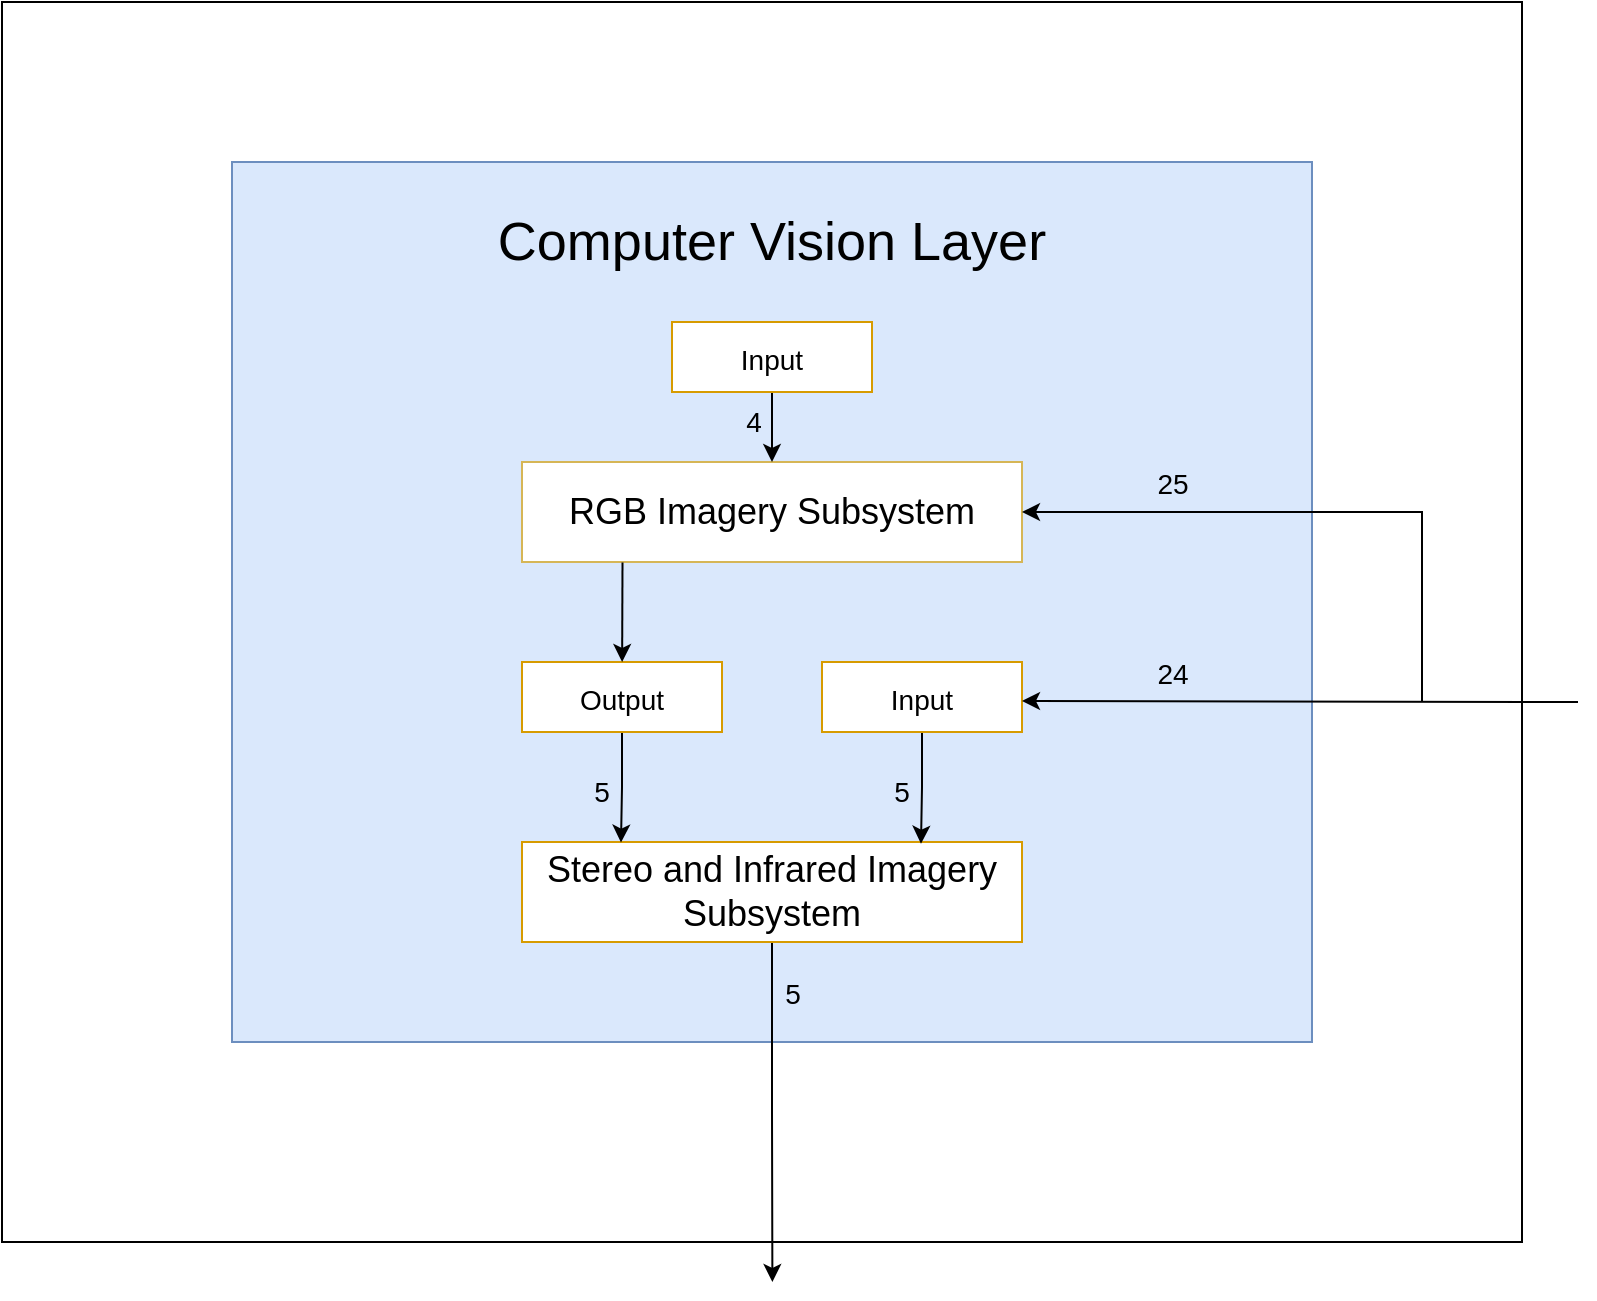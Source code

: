 <mxfile version="15.8.7" type="github">
  <diagram id="ZNL0iLQjPphfyEGivicY" name="Page-1">
    <mxGraphModel dx="318" dy="391" grid="1" gridSize="10" guides="1" tooltips="1" connect="1" arrows="1" fold="1" page="1" pageScale="1" pageWidth="850" pageHeight="1100" math="0" shadow="0">
      <root>
        <mxCell id="0" />
        <mxCell id="1" parent="0" />
        <mxCell id="gwSPVN6uV4DDkJalXsT2-30" value="" style="rounded=0;whiteSpace=wrap;html=1;fontSize=14;" parent="1" vertex="1">
          <mxGeometry x="40" y="110" width="760" height="620" as="geometry" />
        </mxCell>
        <mxCell id="gwSPVN6uV4DDkJalXsT2-1" value="" style="rounded=0;whiteSpace=wrap;html=1;fillColor=#dae8fc;strokeColor=#6c8ebf;" parent="1" vertex="1">
          <mxGeometry x="155" y="190" width="540" height="440" as="geometry" />
        </mxCell>
        <mxCell id="gwSPVN6uV4DDkJalXsT2-2" value="Computer Vision Layer" style="text;html=1;strokeColor=none;fillColor=none;align=center;verticalAlign=middle;whiteSpace=wrap;rounded=0;fontSize=27;" parent="1" vertex="1">
          <mxGeometry x="275" y="200" width="300" height="60" as="geometry" />
        </mxCell>
        <mxCell id="gwSPVN6uV4DDkJalXsT2-3" value="RGB Imagery Subsystem" style="rounded=0;whiteSpace=wrap;html=1;fontSize=18;fillColor=#FFFFFF;strokeColor=#d6b656;" parent="1" vertex="1">
          <mxGeometry x="300" y="340" width="250" height="50" as="geometry" />
        </mxCell>
        <mxCell id="iLLNbYYgNTQAhazE18T--7" style="edgeStyle=orthogonalEdgeStyle;rounded=0;orthogonalLoop=1;jettySize=auto;html=1;exitX=0.5;exitY=1;exitDx=0;exitDy=0;" edge="1" parent="1" source="gwSPVN6uV4DDkJalXsT2-4">
          <mxGeometry relative="1" as="geometry">
            <mxPoint x="425.2" y="750" as="targetPoint" />
          </mxGeometry>
        </mxCell>
        <mxCell id="gwSPVN6uV4DDkJalXsT2-4" value="Stereo and Infrared Imagery Subsystem" style="rounded=0;whiteSpace=wrap;html=1;fontSize=18;fillColor=#FFFFFF;strokeColor=#d79b00;" parent="1" vertex="1">
          <mxGeometry x="300" y="530" width="250" height="50" as="geometry" />
        </mxCell>
        <mxCell id="gwSPVN6uV4DDkJalXsT2-15" style="edgeStyle=orthogonalEdgeStyle;rounded=0;orthogonalLoop=1;jettySize=auto;html=1;entryX=0.198;entryY=0.006;entryDx=0;entryDy=0;entryPerimeter=0;fontSize=14;" parent="1" source="gwSPVN6uV4DDkJalXsT2-6" target="gwSPVN6uV4DDkJalXsT2-4" edge="1">
          <mxGeometry relative="1" as="geometry" />
        </mxCell>
        <mxCell id="gwSPVN6uV4DDkJalXsT2-6" value="&lt;font style=&quot;font-size: 14px&quot;&gt;Output&lt;/font&gt;" style="rounded=0;whiteSpace=wrap;html=1;fontSize=18;fillColor=#FFFFFF;strokeColor=#d79b00;" parent="1" vertex="1">
          <mxGeometry x="300" y="440" width="100" height="35" as="geometry" />
        </mxCell>
        <mxCell id="gwSPVN6uV4DDkJalXsT2-12" style="edgeStyle=orthogonalEdgeStyle;rounded=0;orthogonalLoop=1;jettySize=auto;html=1;exitX=0.5;exitY=1;exitDx=0;exitDy=0;entryX=0.5;entryY=0;entryDx=0;entryDy=0;fontSize=14;" parent="1" source="gwSPVN6uV4DDkJalXsT2-8" target="gwSPVN6uV4DDkJalXsT2-3" edge="1">
          <mxGeometry relative="1" as="geometry" />
        </mxCell>
        <mxCell id="gwSPVN6uV4DDkJalXsT2-8" value="&lt;span style=&quot;font-size: 14px&quot;&gt;Input&lt;br&gt;&lt;/span&gt;" style="rounded=0;whiteSpace=wrap;html=1;fontSize=18;fillColor=#FFFFFF;strokeColor=#d79b00;" parent="1" vertex="1">
          <mxGeometry x="375" y="270" width="100" height="35" as="geometry" />
        </mxCell>
        <mxCell id="gwSPVN6uV4DDkJalXsT2-23" style="edgeStyle=orthogonalEdgeStyle;rounded=0;orthogonalLoop=1;jettySize=auto;html=1;entryX=0.798;entryY=0.017;entryDx=0;entryDy=0;entryPerimeter=0;fontSize=14;" parent="1" source="gwSPVN6uV4DDkJalXsT2-11" target="gwSPVN6uV4DDkJalXsT2-4" edge="1">
          <mxGeometry relative="1" as="geometry" />
        </mxCell>
        <mxCell id="gwSPVN6uV4DDkJalXsT2-11" value="&lt;span style=&quot;font-size: 14px&quot;&gt;Input&lt;br&gt;&lt;/span&gt;" style="rounded=0;whiteSpace=wrap;html=1;fontSize=18;fillColor=#FFFFFF;strokeColor=#d79b00;" parent="1" vertex="1">
          <mxGeometry x="450" y="440" width="100" height="35" as="geometry" />
        </mxCell>
        <mxCell id="gwSPVN6uV4DDkJalXsT2-13" value="" style="endArrow=classic;html=1;rounded=0;fontSize=14;exitX=0.201;exitY=1.006;exitDx=0;exitDy=0;exitPerimeter=0;" parent="1" source="gwSPVN6uV4DDkJalXsT2-3" target="gwSPVN6uV4DDkJalXsT2-6" edge="1">
          <mxGeometry width="50" height="50" relative="1" as="geometry">
            <mxPoint x="400" y="390" as="sourcePoint" />
            <mxPoint x="450" y="340" as="targetPoint" />
          </mxGeometry>
        </mxCell>
        <mxCell id="gwSPVN6uV4DDkJalXsT2-24" value="5" style="text;html=1;strokeColor=none;fillColor=none;align=center;verticalAlign=middle;whiteSpace=wrap;rounded=0;fontSize=14;" parent="1" vertex="1">
          <mxGeometry x="460" y="490" width="60" height="30" as="geometry" />
        </mxCell>
        <mxCell id="gwSPVN6uV4DDkJalXsT2-26" value="4" style="text;html=1;strokeColor=none;fillColor=none;align=center;verticalAlign=middle;whiteSpace=wrap;rounded=0;fontSize=14;" parent="1" vertex="1">
          <mxGeometry x="386" y="305" width="60" height="30" as="geometry" />
        </mxCell>
        <mxCell id="gwSPVN6uV4DDkJalXsT2-31" value="5" style="text;html=1;strokeColor=none;fillColor=none;align=center;verticalAlign=middle;whiteSpace=wrap;rounded=0;fontSize=14;" parent="1" vertex="1">
          <mxGeometry x="310" y="490" width="60" height="30" as="geometry" />
        </mxCell>
        <mxCell id="iLLNbYYgNTQAhazE18T--1" value="&lt;font style=&quot;font-size: 14px&quot;&gt;24&lt;br&gt;&lt;/font&gt;" style="text;html=1;align=center;verticalAlign=middle;resizable=0;points=[];autosize=1;strokeColor=none;fillColor=none;fontSize=18;" vertex="1" parent="1">
          <mxGeometry x="610" y="430" width="30" height="30" as="geometry" />
        </mxCell>
        <mxCell id="iLLNbYYgNTQAhazE18T--2" value="&lt;font style=&quot;font-size: 14px&quot;&gt;5&lt;br&gt;&lt;/font&gt;" style="text;html=1;align=center;verticalAlign=middle;resizable=0;points=[];autosize=1;strokeColor=none;fillColor=none;fontSize=18;" vertex="1" parent="1">
          <mxGeometry x="425" y="590" width="20" height="30" as="geometry" />
        </mxCell>
        <mxCell id="iLLNbYYgNTQAhazE18T--4" value="" style="endArrow=classic;html=1;rounded=0;entryX=1;entryY=0.5;entryDx=0;entryDy=0;" edge="1" parent="1" target="gwSPVN6uV4DDkJalXsT2-3">
          <mxGeometry width="50" height="50" relative="1" as="geometry">
            <mxPoint x="750" y="460" as="sourcePoint" />
            <mxPoint x="470" y="390" as="targetPoint" />
            <Array as="points">
              <mxPoint x="750" y="365" />
            </Array>
          </mxGeometry>
        </mxCell>
        <mxCell id="iLLNbYYgNTQAhazE18T--5" value="" style="endArrow=classic;html=1;rounded=0;entryX=1;entryY=0.5;entryDx=0;entryDy=0;" edge="1" parent="1">
          <mxGeometry width="50" height="50" relative="1" as="geometry">
            <mxPoint x="828" y="460" as="sourcePoint" />
            <mxPoint x="550" y="459.5" as="targetPoint" />
          </mxGeometry>
        </mxCell>
        <mxCell id="iLLNbYYgNTQAhazE18T--6" value="&lt;font style=&quot;font-size: 14px&quot;&gt;25&lt;br&gt;&lt;/font&gt;" style="text;html=1;align=center;verticalAlign=middle;resizable=0;points=[];autosize=1;strokeColor=none;fillColor=none;fontSize=18;" vertex="1" parent="1">
          <mxGeometry x="610" y="335" width="30" height="30" as="geometry" />
        </mxCell>
      </root>
    </mxGraphModel>
  </diagram>
</mxfile>
